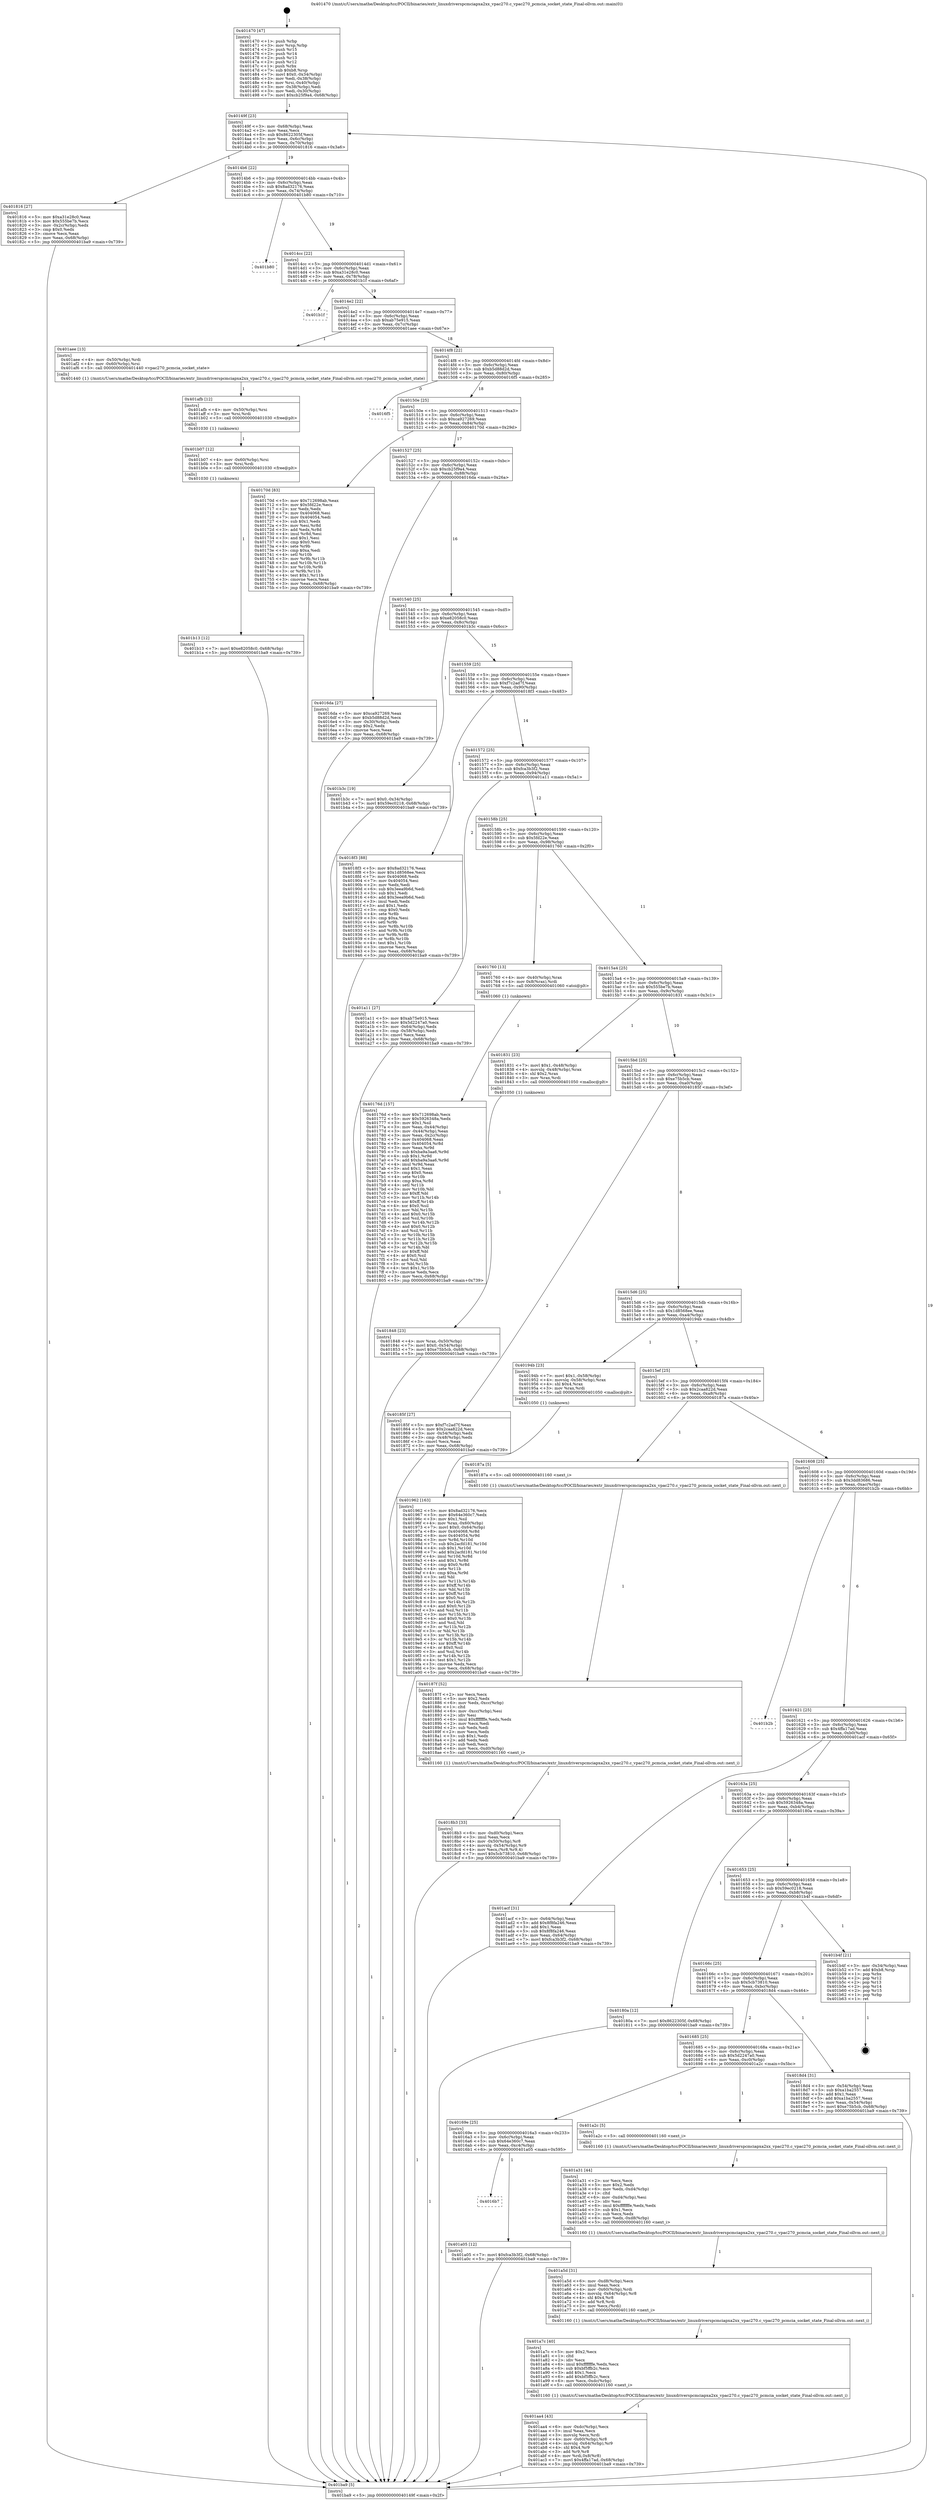 digraph "0x401470" {
  label = "0x401470 (/mnt/c/Users/mathe/Desktop/tcc/POCII/binaries/extr_linuxdriverspcmciapxa2xx_vpac270.c_vpac270_pcmcia_socket_state_Final-ollvm.out::main(0))"
  labelloc = "t"
  node[shape=record]

  Entry [label="",width=0.3,height=0.3,shape=circle,fillcolor=black,style=filled]
  "0x40149f" [label="{
     0x40149f [23]\l
     | [instrs]\l
     &nbsp;&nbsp;0x40149f \<+3\>: mov -0x68(%rbp),%eax\l
     &nbsp;&nbsp;0x4014a2 \<+2\>: mov %eax,%ecx\l
     &nbsp;&nbsp;0x4014a4 \<+6\>: sub $0x8622305f,%ecx\l
     &nbsp;&nbsp;0x4014aa \<+3\>: mov %eax,-0x6c(%rbp)\l
     &nbsp;&nbsp;0x4014ad \<+3\>: mov %ecx,-0x70(%rbp)\l
     &nbsp;&nbsp;0x4014b0 \<+6\>: je 0000000000401816 \<main+0x3a6\>\l
  }"]
  "0x401816" [label="{
     0x401816 [27]\l
     | [instrs]\l
     &nbsp;&nbsp;0x401816 \<+5\>: mov $0xa31e28c0,%eax\l
     &nbsp;&nbsp;0x40181b \<+5\>: mov $0x555be7b,%ecx\l
     &nbsp;&nbsp;0x401820 \<+3\>: mov -0x2c(%rbp),%edx\l
     &nbsp;&nbsp;0x401823 \<+3\>: cmp $0x0,%edx\l
     &nbsp;&nbsp;0x401826 \<+3\>: cmove %ecx,%eax\l
     &nbsp;&nbsp;0x401829 \<+3\>: mov %eax,-0x68(%rbp)\l
     &nbsp;&nbsp;0x40182c \<+5\>: jmp 0000000000401ba9 \<main+0x739\>\l
  }"]
  "0x4014b6" [label="{
     0x4014b6 [22]\l
     | [instrs]\l
     &nbsp;&nbsp;0x4014b6 \<+5\>: jmp 00000000004014bb \<main+0x4b\>\l
     &nbsp;&nbsp;0x4014bb \<+3\>: mov -0x6c(%rbp),%eax\l
     &nbsp;&nbsp;0x4014be \<+5\>: sub $0x8ad32176,%eax\l
     &nbsp;&nbsp;0x4014c3 \<+3\>: mov %eax,-0x74(%rbp)\l
     &nbsp;&nbsp;0x4014c6 \<+6\>: je 0000000000401b80 \<main+0x710\>\l
  }"]
  Exit [label="",width=0.3,height=0.3,shape=circle,fillcolor=black,style=filled,peripheries=2]
  "0x401b80" [label="{
     0x401b80\l
  }", style=dashed]
  "0x4014cc" [label="{
     0x4014cc [22]\l
     | [instrs]\l
     &nbsp;&nbsp;0x4014cc \<+5\>: jmp 00000000004014d1 \<main+0x61\>\l
     &nbsp;&nbsp;0x4014d1 \<+3\>: mov -0x6c(%rbp),%eax\l
     &nbsp;&nbsp;0x4014d4 \<+5\>: sub $0xa31e28c0,%eax\l
     &nbsp;&nbsp;0x4014d9 \<+3\>: mov %eax,-0x78(%rbp)\l
     &nbsp;&nbsp;0x4014dc \<+6\>: je 0000000000401b1f \<main+0x6af\>\l
  }"]
  "0x401b13" [label="{
     0x401b13 [12]\l
     | [instrs]\l
     &nbsp;&nbsp;0x401b13 \<+7\>: movl $0xe82058c0,-0x68(%rbp)\l
     &nbsp;&nbsp;0x401b1a \<+5\>: jmp 0000000000401ba9 \<main+0x739\>\l
  }"]
  "0x401b1f" [label="{
     0x401b1f\l
  }", style=dashed]
  "0x4014e2" [label="{
     0x4014e2 [22]\l
     | [instrs]\l
     &nbsp;&nbsp;0x4014e2 \<+5\>: jmp 00000000004014e7 \<main+0x77\>\l
     &nbsp;&nbsp;0x4014e7 \<+3\>: mov -0x6c(%rbp),%eax\l
     &nbsp;&nbsp;0x4014ea \<+5\>: sub $0xab75e915,%eax\l
     &nbsp;&nbsp;0x4014ef \<+3\>: mov %eax,-0x7c(%rbp)\l
     &nbsp;&nbsp;0x4014f2 \<+6\>: je 0000000000401aee \<main+0x67e\>\l
  }"]
  "0x401b07" [label="{
     0x401b07 [12]\l
     | [instrs]\l
     &nbsp;&nbsp;0x401b07 \<+4\>: mov -0x60(%rbp),%rsi\l
     &nbsp;&nbsp;0x401b0b \<+3\>: mov %rsi,%rdi\l
     &nbsp;&nbsp;0x401b0e \<+5\>: call 0000000000401030 \<free@plt\>\l
     | [calls]\l
     &nbsp;&nbsp;0x401030 \{1\} (unknown)\l
  }"]
  "0x401aee" [label="{
     0x401aee [13]\l
     | [instrs]\l
     &nbsp;&nbsp;0x401aee \<+4\>: mov -0x50(%rbp),%rdi\l
     &nbsp;&nbsp;0x401af2 \<+4\>: mov -0x60(%rbp),%rsi\l
     &nbsp;&nbsp;0x401af6 \<+5\>: call 0000000000401440 \<vpac270_pcmcia_socket_state\>\l
     | [calls]\l
     &nbsp;&nbsp;0x401440 \{1\} (/mnt/c/Users/mathe/Desktop/tcc/POCII/binaries/extr_linuxdriverspcmciapxa2xx_vpac270.c_vpac270_pcmcia_socket_state_Final-ollvm.out::vpac270_pcmcia_socket_state)\l
  }"]
  "0x4014f8" [label="{
     0x4014f8 [22]\l
     | [instrs]\l
     &nbsp;&nbsp;0x4014f8 \<+5\>: jmp 00000000004014fd \<main+0x8d\>\l
     &nbsp;&nbsp;0x4014fd \<+3\>: mov -0x6c(%rbp),%eax\l
     &nbsp;&nbsp;0x401500 \<+5\>: sub $0xb5d88d2d,%eax\l
     &nbsp;&nbsp;0x401505 \<+3\>: mov %eax,-0x80(%rbp)\l
     &nbsp;&nbsp;0x401508 \<+6\>: je 00000000004016f5 \<main+0x285\>\l
  }"]
  "0x401afb" [label="{
     0x401afb [12]\l
     | [instrs]\l
     &nbsp;&nbsp;0x401afb \<+4\>: mov -0x50(%rbp),%rsi\l
     &nbsp;&nbsp;0x401aff \<+3\>: mov %rsi,%rdi\l
     &nbsp;&nbsp;0x401b02 \<+5\>: call 0000000000401030 \<free@plt\>\l
     | [calls]\l
     &nbsp;&nbsp;0x401030 \{1\} (unknown)\l
  }"]
  "0x4016f5" [label="{
     0x4016f5\l
  }", style=dashed]
  "0x40150e" [label="{
     0x40150e [25]\l
     | [instrs]\l
     &nbsp;&nbsp;0x40150e \<+5\>: jmp 0000000000401513 \<main+0xa3\>\l
     &nbsp;&nbsp;0x401513 \<+3\>: mov -0x6c(%rbp),%eax\l
     &nbsp;&nbsp;0x401516 \<+5\>: sub $0xca927269,%eax\l
     &nbsp;&nbsp;0x40151b \<+6\>: mov %eax,-0x84(%rbp)\l
     &nbsp;&nbsp;0x401521 \<+6\>: je 000000000040170d \<main+0x29d\>\l
  }"]
  "0x401aa4" [label="{
     0x401aa4 [43]\l
     | [instrs]\l
     &nbsp;&nbsp;0x401aa4 \<+6\>: mov -0xdc(%rbp),%ecx\l
     &nbsp;&nbsp;0x401aaa \<+3\>: imul %eax,%ecx\l
     &nbsp;&nbsp;0x401aad \<+3\>: movslq %ecx,%rdi\l
     &nbsp;&nbsp;0x401ab0 \<+4\>: mov -0x60(%rbp),%r8\l
     &nbsp;&nbsp;0x401ab4 \<+4\>: movslq -0x64(%rbp),%r9\l
     &nbsp;&nbsp;0x401ab8 \<+4\>: shl $0x4,%r9\l
     &nbsp;&nbsp;0x401abc \<+3\>: add %r9,%r8\l
     &nbsp;&nbsp;0x401abf \<+4\>: mov %rdi,0x8(%r8)\l
     &nbsp;&nbsp;0x401ac3 \<+7\>: movl $0x4ffa17ad,-0x68(%rbp)\l
     &nbsp;&nbsp;0x401aca \<+5\>: jmp 0000000000401ba9 \<main+0x739\>\l
  }"]
  "0x40170d" [label="{
     0x40170d [83]\l
     | [instrs]\l
     &nbsp;&nbsp;0x40170d \<+5\>: mov $0x712698ab,%eax\l
     &nbsp;&nbsp;0x401712 \<+5\>: mov $0x5fd22e,%ecx\l
     &nbsp;&nbsp;0x401717 \<+2\>: xor %edx,%edx\l
     &nbsp;&nbsp;0x401719 \<+7\>: mov 0x404068,%esi\l
     &nbsp;&nbsp;0x401720 \<+7\>: mov 0x404054,%edi\l
     &nbsp;&nbsp;0x401727 \<+3\>: sub $0x1,%edx\l
     &nbsp;&nbsp;0x40172a \<+3\>: mov %esi,%r8d\l
     &nbsp;&nbsp;0x40172d \<+3\>: add %edx,%r8d\l
     &nbsp;&nbsp;0x401730 \<+4\>: imul %r8d,%esi\l
     &nbsp;&nbsp;0x401734 \<+3\>: and $0x1,%esi\l
     &nbsp;&nbsp;0x401737 \<+3\>: cmp $0x0,%esi\l
     &nbsp;&nbsp;0x40173a \<+4\>: sete %r9b\l
     &nbsp;&nbsp;0x40173e \<+3\>: cmp $0xa,%edi\l
     &nbsp;&nbsp;0x401741 \<+4\>: setl %r10b\l
     &nbsp;&nbsp;0x401745 \<+3\>: mov %r9b,%r11b\l
     &nbsp;&nbsp;0x401748 \<+3\>: and %r10b,%r11b\l
     &nbsp;&nbsp;0x40174b \<+3\>: xor %r10b,%r9b\l
     &nbsp;&nbsp;0x40174e \<+3\>: or %r9b,%r11b\l
     &nbsp;&nbsp;0x401751 \<+4\>: test $0x1,%r11b\l
     &nbsp;&nbsp;0x401755 \<+3\>: cmovne %ecx,%eax\l
     &nbsp;&nbsp;0x401758 \<+3\>: mov %eax,-0x68(%rbp)\l
     &nbsp;&nbsp;0x40175b \<+5\>: jmp 0000000000401ba9 \<main+0x739\>\l
  }"]
  "0x401527" [label="{
     0x401527 [25]\l
     | [instrs]\l
     &nbsp;&nbsp;0x401527 \<+5\>: jmp 000000000040152c \<main+0xbc\>\l
     &nbsp;&nbsp;0x40152c \<+3\>: mov -0x6c(%rbp),%eax\l
     &nbsp;&nbsp;0x40152f \<+5\>: sub $0xcb25f9a4,%eax\l
     &nbsp;&nbsp;0x401534 \<+6\>: mov %eax,-0x88(%rbp)\l
     &nbsp;&nbsp;0x40153a \<+6\>: je 00000000004016da \<main+0x26a\>\l
  }"]
  "0x401a7c" [label="{
     0x401a7c [40]\l
     | [instrs]\l
     &nbsp;&nbsp;0x401a7c \<+5\>: mov $0x2,%ecx\l
     &nbsp;&nbsp;0x401a81 \<+1\>: cltd\l
     &nbsp;&nbsp;0x401a82 \<+2\>: idiv %ecx\l
     &nbsp;&nbsp;0x401a84 \<+6\>: imul $0xfffffffe,%edx,%ecx\l
     &nbsp;&nbsp;0x401a8a \<+6\>: sub $0xbf5ffb2c,%ecx\l
     &nbsp;&nbsp;0x401a90 \<+3\>: add $0x1,%ecx\l
     &nbsp;&nbsp;0x401a93 \<+6\>: add $0xbf5ffb2c,%ecx\l
     &nbsp;&nbsp;0x401a99 \<+6\>: mov %ecx,-0xdc(%rbp)\l
     &nbsp;&nbsp;0x401a9f \<+5\>: call 0000000000401160 \<next_i\>\l
     | [calls]\l
     &nbsp;&nbsp;0x401160 \{1\} (/mnt/c/Users/mathe/Desktop/tcc/POCII/binaries/extr_linuxdriverspcmciapxa2xx_vpac270.c_vpac270_pcmcia_socket_state_Final-ollvm.out::next_i)\l
  }"]
  "0x4016da" [label="{
     0x4016da [27]\l
     | [instrs]\l
     &nbsp;&nbsp;0x4016da \<+5\>: mov $0xca927269,%eax\l
     &nbsp;&nbsp;0x4016df \<+5\>: mov $0xb5d88d2d,%ecx\l
     &nbsp;&nbsp;0x4016e4 \<+3\>: mov -0x30(%rbp),%edx\l
     &nbsp;&nbsp;0x4016e7 \<+3\>: cmp $0x2,%edx\l
     &nbsp;&nbsp;0x4016ea \<+3\>: cmovne %ecx,%eax\l
     &nbsp;&nbsp;0x4016ed \<+3\>: mov %eax,-0x68(%rbp)\l
     &nbsp;&nbsp;0x4016f0 \<+5\>: jmp 0000000000401ba9 \<main+0x739\>\l
  }"]
  "0x401540" [label="{
     0x401540 [25]\l
     | [instrs]\l
     &nbsp;&nbsp;0x401540 \<+5\>: jmp 0000000000401545 \<main+0xd5\>\l
     &nbsp;&nbsp;0x401545 \<+3\>: mov -0x6c(%rbp),%eax\l
     &nbsp;&nbsp;0x401548 \<+5\>: sub $0xe82058c0,%eax\l
     &nbsp;&nbsp;0x40154d \<+6\>: mov %eax,-0x8c(%rbp)\l
     &nbsp;&nbsp;0x401553 \<+6\>: je 0000000000401b3c \<main+0x6cc\>\l
  }"]
  "0x401ba9" [label="{
     0x401ba9 [5]\l
     | [instrs]\l
     &nbsp;&nbsp;0x401ba9 \<+5\>: jmp 000000000040149f \<main+0x2f\>\l
  }"]
  "0x401470" [label="{
     0x401470 [47]\l
     | [instrs]\l
     &nbsp;&nbsp;0x401470 \<+1\>: push %rbp\l
     &nbsp;&nbsp;0x401471 \<+3\>: mov %rsp,%rbp\l
     &nbsp;&nbsp;0x401474 \<+2\>: push %r15\l
     &nbsp;&nbsp;0x401476 \<+2\>: push %r14\l
     &nbsp;&nbsp;0x401478 \<+2\>: push %r13\l
     &nbsp;&nbsp;0x40147a \<+2\>: push %r12\l
     &nbsp;&nbsp;0x40147c \<+1\>: push %rbx\l
     &nbsp;&nbsp;0x40147d \<+7\>: sub $0xb8,%rsp\l
     &nbsp;&nbsp;0x401484 \<+7\>: movl $0x0,-0x34(%rbp)\l
     &nbsp;&nbsp;0x40148b \<+3\>: mov %edi,-0x38(%rbp)\l
     &nbsp;&nbsp;0x40148e \<+4\>: mov %rsi,-0x40(%rbp)\l
     &nbsp;&nbsp;0x401492 \<+3\>: mov -0x38(%rbp),%edi\l
     &nbsp;&nbsp;0x401495 \<+3\>: mov %edi,-0x30(%rbp)\l
     &nbsp;&nbsp;0x401498 \<+7\>: movl $0xcb25f9a4,-0x68(%rbp)\l
  }"]
  "0x401a5d" [label="{
     0x401a5d [31]\l
     | [instrs]\l
     &nbsp;&nbsp;0x401a5d \<+6\>: mov -0xd8(%rbp),%ecx\l
     &nbsp;&nbsp;0x401a63 \<+3\>: imul %eax,%ecx\l
     &nbsp;&nbsp;0x401a66 \<+4\>: mov -0x60(%rbp),%rdi\l
     &nbsp;&nbsp;0x401a6a \<+4\>: movslq -0x64(%rbp),%r8\l
     &nbsp;&nbsp;0x401a6e \<+4\>: shl $0x4,%r8\l
     &nbsp;&nbsp;0x401a72 \<+3\>: add %r8,%rdi\l
     &nbsp;&nbsp;0x401a75 \<+2\>: mov %ecx,(%rdi)\l
     &nbsp;&nbsp;0x401a77 \<+5\>: call 0000000000401160 \<next_i\>\l
     | [calls]\l
     &nbsp;&nbsp;0x401160 \{1\} (/mnt/c/Users/mathe/Desktop/tcc/POCII/binaries/extr_linuxdriverspcmciapxa2xx_vpac270.c_vpac270_pcmcia_socket_state_Final-ollvm.out::next_i)\l
  }"]
  "0x401b3c" [label="{
     0x401b3c [19]\l
     | [instrs]\l
     &nbsp;&nbsp;0x401b3c \<+7\>: movl $0x0,-0x34(%rbp)\l
     &nbsp;&nbsp;0x401b43 \<+7\>: movl $0x59ec0218,-0x68(%rbp)\l
     &nbsp;&nbsp;0x401b4a \<+5\>: jmp 0000000000401ba9 \<main+0x739\>\l
  }"]
  "0x401559" [label="{
     0x401559 [25]\l
     | [instrs]\l
     &nbsp;&nbsp;0x401559 \<+5\>: jmp 000000000040155e \<main+0xee\>\l
     &nbsp;&nbsp;0x40155e \<+3\>: mov -0x6c(%rbp),%eax\l
     &nbsp;&nbsp;0x401561 \<+5\>: sub $0xf7c2ad7f,%eax\l
     &nbsp;&nbsp;0x401566 \<+6\>: mov %eax,-0x90(%rbp)\l
     &nbsp;&nbsp;0x40156c \<+6\>: je 00000000004018f3 \<main+0x483\>\l
  }"]
  "0x401a31" [label="{
     0x401a31 [44]\l
     | [instrs]\l
     &nbsp;&nbsp;0x401a31 \<+2\>: xor %ecx,%ecx\l
     &nbsp;&nbsp;0x401a33 \<+5\>: mov $0x2,%edx\l
     &nbsp;&nbsp;0x401a38 \<+6\>: mov %edx,-0xd4(%rbp)\l
     &nbsp;&nbsp;0x401a3e \<+1\>: cltd\l
     &nbsp;&nbsp;0x401a3f \<+6\>: mov -0xd4(%rbp),%esi\l
     &nbsp;&nbsp;0x401a45 \<+2\>: idiv %esi\l
     &nbsp;&nbsp;0x401a47 \<+6\>: imul $0xfffffffe,%edx,%edx\l
     &nbsp;&nbsp;0x401a4d \<+3\>: sub $0x1,%ecx\l
     &nbsp;&nbsp;0x401a50 \<+2\>: sub %ecx,%edx\l
     &nbsp;&nbsp;0x401a52 \<+6\>: mov %edx,-0xd8(%rbp)\l
     &nbsp;&nbsp;0x401a58 \<+5\>: call 0000000000401160 \<next_i\>\l
     | [calls]\l
     &nbsp;&nbsp;0x401160 \{1\} (/mnt/c/Users/mathe/Desktop/tcc/POCII/binaries/extr_linuxdriverspcmciapxa2xx_vpac270.c_vpac270_pcmcia_socket_state_Final-ollvm.out::next_i)\l
  }"]
  "0x4018f3" [label="{
     0x4018f3 [88]\l
     | [instrs]\l
     &nbsp;&nbsp;0x4018f3 \<+5\>: mov $0x8ad32176,%eax\l
     &nbsp;&nbsp;0x4018f8 \<+5\>: mov $0x1d8568ee,%ecx\l
     &nbsp;&nbsp;0x4018fd \<+7\>: mov 0x404068,%edx\l
     &nbsp;&nbsp;0x401904 \<+7\>: mov 0x404054,%esi\l
     &nbsp;&nbsp;0x40190b \<+2\>: mov %edx,%edi\l
     &nbsp;&nbsp;0x40190d \<+6\>: sub $0x3eea9b6d,%edi\l
     &nbsp;&nbsp;0x401913 \<+3\>: sub $0x1,%edi\l
     &nbsp;&nbsp;0x401916 \<+6\>: add $0x3eea9b6d,%edi\l
     &nbsp;&nbsp;0x40191c \<+3\>: imul %edi,%edx\l
     &nbsp;&nbsp;0x40191f \<+3\>: and $0x1,%edx\l
     &nbsp;&nbsp;0x401922 \<+3\>: cmp $0x0,%edx\l
     &nbsp;&nbsp;0x401925 \<+4\>: sete %r8b\l
     &nbsp;&nbsp;0x401929 \<+3\>: cmp $0xa,%esi\l
     &nbsp;&nbsp;0x40192c \<+4\>: setl %r9b\l
     &nbsp;&nbsp;0x401930 \<+3\>: mov %r8b,%r10b\l
     &nbsp;&nbsp;0x401933 \<+3\>: and %r9b,%r10b\l
     &nbsp;&nbsp;0x401936 \<+3\>: xor %r9b,%r8b\l
     &nbsp;&nbsp;0x401939 \<+3\>: or %r8b,%r10b\l
     &nbsp;&nbsp;0x40193c \<+4\>: test $0x1,%r10b\l
     &nbsp;&nbsp;0x401940 \<+3\>: cmovne %ecx,%eax\l
     &nbsp;&nbsp;0x401943 \<+3\>: mov %eax,-0x68(%rbp)\l
     &nbsp;&nbsp;0x401946 \<+5\>: jmp 0000000000401ba9 \<main+0x739\>\l
  }"]
  "0x401572" [label="{
     0x401572 [25]\l
     | [instrs]\l
     &nbsp;&nbsp;0x401572 \<+5\>: jmp 0000000000401577 \<main+0x107\>\l
     &nbsp;&nbsp;0x401577 \<+3\>: mov -0x6c(%rbp),%eax\l
     &nbsp;&nbsp;0x40157a \<+5\>: sub $0xfca3b3f2,%eax\l
     &nbsp;&nbsp;0x40157f \<+6\>: mov %eax,-0x94(%rbp)\l
     &nbsp;&nbsp;0x401585 \<+6\>: je 0000000000401a11 \<main+0x5a1\>\l
  }"]
  "0x4016b7" [label="{
     0x4016b7\l
  }", style=dashed]
  "0x401a11" [label="{
     0x401a11 [27]\l
     | [instrs]\l
     &nbsp;&nbsp;0x401a11 \<+5\>: mov $0xab75e915,%eax\l
     &nbsp;&nbsp;0x401a16 \<+5\>: mov $0x5d2247a0,%ecx\l
     &nbsp;&nbsp;0x401a1b \<+3\>: mov -0x64(%rbp),%edx\l
     &nbsp;&nbsp;0x401a1e \<+3\>: cmp -0x58(%rbp),%edx\l
     &nbsp;&nbsp;0x401a21 \<+3\>: cmovl %ecx,%eax\l
     &nbsp;&nbsp;0x401a24 \<+3\>: mov %eax,-0x68(%rbp)\l
     &nbsp;&nbsp;0x401a27 \<+5\>: jmp 0000000000401ba9 \<main+0x739\>\l
  }"]
  "0x40158b" [label="{
     0x40158b [25]\l
     | [instrs]\l
     &nbsp;&nbsp;0x40158b \<+5\>: jmp 0000000000401590 \<main+0x120\>\l
     &nbsp;&nbsp;0x401590 \<+3\>: mov -0x6c(%rbp),%eax\l
     &nbsp;&nbsp;0x401593 \<+5\>: sub $0x5fd22e,%eax\l
     &nbsp;&nbsp;0x401598 \<+6\>: mov %eax,-0x98(%rbp)\l
     &nbsp;&nbsp;0x40159e \<+6\>: je 0000000000401760 \<main+0x2f0\>\l
  }"]
  "0x401a05" [label="{
     0x401a05 [12]\l
     | [instrs]\l
     &nbsp;&nbsp;0x401a05 \<+7\>: movl $0xfca3b3f2,-0x68(%rbp)\l
     &nbsp;&nbsp;0x401a0c \<+5\>: jmp 0000000000401ba9 \<main+0x739\>\l
  }"]
  "0x401760" [label="{
     0x401760 [13]\l
     | [instrs]\l
     &nbsp;&nbsp;0x401760 \<+4\>: mov -0x40(%rbp),%rax\l
     &nbsp;&nbsp;0x401764 \<+4\>: mov 0x8(%rax),%rdi\l
     &nbsp;&nbsp;0x401768 \<+5\>: call 0000000000401060 \<atoi@plt\>\l
     | [calls]\l
     &nbsp;&nbsp;0x401060 \{1\} (unknown)\l
  }"]
  "0x4015a4" [label="{
     0x4015a4 [25]\l
     | [instrs]\l
     &nbsp;&nbsp;0x4015a4 \<+5\>: jmp 00000000004015a9 \<main+0x139\>\l
     &nbsp;&nbsp;0x4015a9 \<+3\>: mov -0x6c(%rbp),%eax\l
     &nbsp;&nbsp;0x4015ac \<+5\>: sub $0x555be7b,%eax\l
     &nbsp;&nbsp;0x4015b1 \<+6\>: mov %eax,-0x9c(%rbp)\l
     &nbsp;&nbsp;0x4015b7 \<+6\>: je 0000000000401831 \<main+0x3c1\>\l
  }"]
  "0x40176d" [label="{
     0x40176d [157]\l
     | [instrs]\l
     &nbsp;&nbsp;0x40176d \<+5\>: mov $0x712698ab,%ecx\l
     &nbsp;&nbsp;0x401772 \<+5\>: mov $0x5926348a,%edx\l
     &nbsp;&nbsp;0x401777 \<+3\>: mov $0x1,%sil\l
     &nbsp;&nbsp;0x40177a \<+3\>: mov %eax,-0x44(%rbp)\l
     &nbsp;&nbsp;0x40177d \<+3\>: mov -0x44(%rbp),%eax\l
     &nbsp;&nbsp;0x401780 \<+3\>: mov %eax,-0x2c(%rbp)\l
     &nbsp;&nbsp;0x401783 \<+7\>: mov 0x404068,%eax\l
     &nbsp;&nbsp;0x40178a \<+8\>: mov 0x404054,%r8d\l
     &nbsp;&nbsp;0x401792 \<+3\>: mov %eax,%r9d\l
     &nbsp;&nbsp;0x401795 \<+7\>: sub $0xba9a3aa6,%r9d\l
     &nbsp;&nbsp;0x40179c \<+4\>: sub $0x1,%r9d\l
     &nbsp;&nbsp;0x4017a0 \<+7\>: add $0xba9a3aa6,%r9d\l
     &nbsp;&nbsp;0x4017a7 \<+4\>: imul %r9d,%eax\l
     &nbsp;&nbsp;0x4017ab \<+3\>: and $0x1,%eax\l
     &nbsp;&nbsp;0x4017ae \<+3\>: cmp $0x0,%eax\l
     &nbsp;&nbsp;0x4017b1 \<+4\>: sete %r10b\l
     &nbsp;&nbsp;0x4017b5 \<+4\>: cmp $0xa,%r8d\l
     &nbsp;&nbsp;0x4017b9 \<+4\>: setl %r11b\l
     &nbsp;&nbsp;0x4017bd \<+3\>: mov %r10b,%bl\l
     &nbsp;&nbsp;0x4017c0 \<+3\>: xor $0xff,%bl\l
     &nbsp;&nbsp;0x4017c3 \<+3\>: mov %r11b,%r14b\l
     &nbsp;&nbsp;0x4017c6 \<+4\>: xor $0xff,%r14b\l
     &nbsp;&nbsp;0x4017ca \<+4\>: xor $0x0,%sil\l
     &nbsp;&nbsp;0x4017ce \<+3\>: mov %bl,%r15b\l
     &nbsp;&nbsp;0x4017d1 \<+4\>: and $0x0,%r15b\l
     &nbsp;&nbsp;0x4017d5 \<+3\>: and %sil,%r10b\l
     &nbsp;&nbsp;0x4017d8 \<+3\>: mov %r14b,%r12b\l
     &nbsp;&nbsp;0x4017db \<+4\>: and $0x0,%r12b\l
     &nbsp;&nbsp;0x4017df \<+3\>: and %sil,%r11b\l
     &nbsp;&nbsp;0x4017e2 \<+3\>: or %r10b,%r15b\l
     &nbsp;&nbsp;0x4017e5 \<+3\>: or %r11b,%r12b\l
     &nbsp;&nbsp;0x4017e8 \<+3\>: xor %r12b,%r15b\l
     &nbsp;&nbsp;0x4017eb \<+3\>: or %r14b,%bl\l
     &nbsp;&nbsp;0x4017ee \<+3\>: xor $0xff,%bl\l
     &nbsp;&nbsp;0x4017f1 \<+4\>: or $0x0,%sil\l
     &nbsp;&nbsp;0x4017f5 \<+3\>: and %sil,%bl\l
     &nbsp;&nbsp;0x4017f8 \<+3\>: or %bl,%r15b\l
     &nbsp;&nbsp;0x4017fb \<+4\>: test $0x1,%r15b\l
     &nbsp;&nbsp;0x4017ff \<+3\>: cmovne %edx,%ecx\l
     &nbsp;&nbsp;0x401802 \<+3\>: mov %ecx,-0x68(%rbp)\l
     &nbsp;&nbsp;0x401805 \<+5\>: jmp 0000000000401ba9 \<main+0x739\>\l
  }"]
  "0x40169e" [label="{
     0x40169e [25]\l
     | [instrs]\l
     &nbsp;&nbsp;0x40169e \<+5\>: jmp 00000000004016a3 \<main+0x233\>\l
     &nbsp;&nbsp;0x4016a3 \<+3\>: mov -0x6c(%rbp),%eax\l
     &nbsp;&nbsp;0x4016a6 \<+5\>: sub $0x64e360c7,%eax\l
     &nbsp;&nbsp;0x4016ab \<+6\>: mov %eax,-0xc4(%rbp)\l
     &nbsp;&nbsp;0x4016b1 \<+6\>: je 0000000000401a05 \<main+0x595\>\l
  }"]
  "0x401831" [label="{
     0x401831 [23]\l
     | [instrs]\l
     &nbsp;&nbsp;0x401831 \<+7\>: movl $0x1,-0x48(%rbp)\l
     &nbsp;&nbsp;0x401838 \<+4\>: movslq -0x48(%rbp),%rax\l
     &nbsp;&nbsp;0x40183c \<+4\>: shl $0x2,%rax\l
     &nbsp;&nbsp;0x401840 \<+3\>: mov %rax,%rdi\l
     &nbsp;&nbsp;0x401843 \<+5\>: call 0000000000401050 \<malloc@plt\>\l
     | [calls]\l
     &nbsp;&nbsp;0x401050 \{1\} (unknown)\l
  }"]
  "0x4015bd" [label="{
     0x4015bd [25]\l
     | [instrs]\l
     &nbsp;&nbsp;0x4015bd \<+5\>: jmp 00000000004015c2 \<main+0x152\>\l
     &nbsp;&nbsp;0x4015c2 \<+3\>: mov -0x6c(%rbp),%eax\l
     &nbsp;&nbsp;0x4015c5 \<+5\>: sub $0xe75b5cb,%eax\l
     &nbsp;&nbsp;0x4015ca \<+6\>: mov %eax,-0xa0(%rbp)\l
     &nbsp;&nbsp;0x4015d0 \<+6\>: je 000000000040185f \<main+0x3ef\>\l
  }"]
  "0x401a2c" [label="{
     0x401a2c [5]\l
     | [instrs]\l
     &nbsp;&nbsp;0x401a2c \<+5\>: call 0000000000401160 \<next_i\>\l
     | [calls]\l
     &nbsp;&nbsp;0x401160 \{1\} (/mnt/c/Users/mathe/Desktop/tcc/POCII/binaries/extr_linuxdriverspcmciapxa2xx_vpac270.c_vpac270_pcmcia_socket_state_Final-ollvm.out::next_i)\l
  }"]
  "0x40185f" [label="{
     0x40185f [27]\l
     | [instrs]\l
     &nbsp;&nbsp;0x40185f \<+5\>: mov $0xf7c2ad7f,%eax\l
     &nbsp;&nbsp;0x401864 \<+5\>: mov $0x2caa822d,%ecx\l
     &nbsp;&nbsp;0x401869 \<+3\>: mov -0x54(%rbp),%edx\l
     &nbsp;&nbsp;0x40186c \<+3\>: cmp -0x48(%rbp),%edx\l
     &nbsp;&nbsp;0x40186f \<+3\>: cmovl %ecx,%eax\l
     &nbsp;&nbsp;0x401872 \<+3\>: mov %eax,-0x68(%rbp)\l
     &nbsp;&nbsp;0x401875 \<+5\>: jmp 0000000000401ba9 \<main+0x739\>\l
  }"]
  "0x4015d6" [label="{
     0x4015d6 [25]\l
     | [instrs]\l
     &nbsp;&nbsp;0x4015d6 \<+5\>: jmp 00000000004015db \<main+0x16b\>\l
     &nbsp;&nbsp;0x4015db \<+3\>: mov -0x6c(%rbp),%eax\l
     &nbsp;&nbsp;0x4015de \<+5\>: sub $0x1d8568ee,%eax\l
     &nbsp;&nbsp;0x4015e3 \<+6\>: mov %eax,-0xa4(%rbp)\l
     &nbsp;&nbsp;0x4015e9 \<+6\>: je 000000000040194b \<main+0x4db\>\l
  }"]
  "0x401962" [label="{
     0x401962 [163]\l
     | [instrs]\l
     &nbsp;&nbsp;0x401962 \<+5\>: mov $0x8ad32176,%ecx\l
     &nbsp;&nbsp;0x401967 \<+5\>: mov $0x64e360c7,%edx\l
     &nbsp;&nbsp;0x40196c \<+3\>: mov $0x1,%sil\l
     &nbsp;&nbsp;0x40196f \<+4\>: mov %rax,-0x60(%rbp)\l
     &nbsp;&nbsp;0x401973 \<+7\>: movl $0x0,-0x64(%rbp)\l
     &nbsp;&nbsp;0x40197a \<+8\>: mov 0x404068,%r8d\l
     &nbsp;&nbsp;0x401982 \<+8\>: mov 0x404054,%r9d\l
     &nbsp;&nbsp;0x40198a \<+3\>: mov %r8d,%r10d\l
     &nbsp;&nbsp;0x40198d \<+7\>: sub $0x2acfd181,%r10d\l
     &nbsp;&nbsp;0x401994 \<+4\>: sub $0x1,%r10d\l
     &nbsp;&nbsp;0x401998 \<+7\>: add $0x2acfd181,%r10d\l
     &nbsp;&nbsp;0x40199f \<+4\>: imul %r10d,%r8d\l
     &nbsp;&nbsp;0x4019a3 \<+4\>: and $0x1,%r8d\l
     &nbsp;&nbsp;0x4019a7 \<+4\>: cmp $0x0,%r8d\l
     &nbsp;&nbsp;0x4019ab \<+4\>: sete %r11b\l
     &nbsp;&nbsp;0x4019af \<+4\>: cmp $0xa,%r9d\l
     &nbsp;&nbsp;0x4019b3 \<+3\>: setl %bl\l
     &nbsp;&nbsp;0x4019b6 \<+3\>: mov %r11b,%r14b\l
     &nbsp;&nbsp;0x4019b9 \<+4\>: xor $0xff,%r14b\l
     &nbsp;&nbsp;0x4019bd \<+3\>: mov %bl,%r15b\l
     &nbsp;&nbsp;0x4019c0 \<+4\>: xor $0xff,%r15b\l
     &nbsp;&nbsp;0x4019c4 \<+4\>: xor $0x0,%sil\l
     &nbsp;&nbsp;0x4019c8 \<+3\>: mov %r14b,%r12b\l
     &nbsp;&nbsp;0x4019cb \<+4\>: and $0x0,%r12b\l
     &nbsp;&nbsp;0x4019cf \<+3\>: and %sil,%r11b\l
     &nbsp;&nbsp;0x4019d2 \<+3\>: mov %r15b,%r13b\l
     &nbsp;&nbsp;0x4019d5 \<+4\>: and $0x0,%r13b\l
     &nbsp;&nbsp;0x4019d9 \<+3\>: and %sil,%bl\l
     &nbsp;&nbsp;0x4019dc \<+3\>: or %r11b,%r12b\l
     &nbsp;&nbsp;0x4019df \<+3\>: or %bl,%r13b\l
     &nbsp;&nbsp;0x4019e2 \<+3\>: xor %r13b,%r12b\l
     &nbsp;&nbsp;0x4019e5 \<+3\>: or %r15b,%r14b\l
     &nbsp;&nbsp;0x4019e8 \<+4\>: xor $0xff,%r14b\l
     &nbsp;&nbsp;0x4019ec \<+4\>: or $0x0,%sil\l
     &nbsp;&nbsp;0x4019f0 \<+3\>: and %sil,%r14b\l
     &nbsp;&nbsp;0x4019f3 \<+3\>: or %r14b,%r12b\l
     &nbsp;&nbsp;0x4019f6 \<+4\>: test $0x1,%r12b\l
     &nbsp;&nbsp;0x4019fa \<+3\>: cmovne %edx,%ecx\l
     &nbsp;&nbsp;0x4019fd \<+3\>: mov %ecx,-0x68(%rbp)\l
     &nbsp;&nbsp;0x401a00 \<+5\>: jmp 0000000000401ba9 \<main+0x739\>\l
  }"]
  "0x40194b" [label="{
     0x40194b [23]\l
     | [instrs]\l
     &nbsp;&nbsp;0x40194b \<+7\>: movl $0x1,-0x58(%rbp)\l
     &nbsp;&nbsp;0x401952 \<+4\>: movslq -0x58(%rbp),%rax\l
     &nbsp;&nbsp;0x401956 \<+4\>: shl $0x4,%rax\l
     &nbsp;&nbsp;0x40195a \<+3\>: mov %rax,%rdi\l
     &nbsp;&nbsp;0x40195d \<+5\>: call 0000000000401050 \<malloc@plt\>\l
     | [calls]\l
     &nbsp;&nbsp;0x401050 \{1\} (unknown)\l
  }"]
  "0x4015ef" [label="{
     0x4015ef [25]\l
     | [instrs]\l
     &nbsp;&nbsp;0x4015ef \<+5\>: jmp 00000000004015f4 \<main+0x184\>\l
     &nbsp;&nbsp;0x4015f4 \<+3\>: mov -0x6c(%rbp),%eax\l
     &nbsp;&nbsp;0x4015f7 \<+5\>: sub $0x2caa822d,%eax\l
     &nbsp;&nbsp;0x4015fc \<+6\>: mov %eax,-0xa8(%rbp)\l
     &nbsp;&nbsp;0x401602 \<+6\>: je 000000000040187a \<main+0x40a\>\l
  }"]
  "0x401685" [label="{
     0x401685 [25]\l
     | [instrs]\l
     &nbsp;&nbsp;0x401685 \<+5\>: jmp 000000000040168a \<main+0x21a\>\l
     &nbsp;&nbsp;0x40168a \<+3\>: mov -0x6c(%rbp),%eax\l
     &nbsp;&nbsp;0x40168d \<+5\>: sub $0x5d2247a0,%eax\l
     &nbsp;&nbsp;0x401692 \<+6\>: mov %eax,-0xc0(%rbp)\l
     &nbsp;&nbsp;0x401698 \<+6\>: je 0000000000401a2c \<main+0x5bc\>\l
  }"]
  "0x40187a" [label="{
     0x40187a [5]\l
     | [instrs]\l
     &nbsp;&nbsp;0x40187a \<+5\>: call 0000000000401160 \<next_i\>\l
     | [calls]\l
     &nbsp;&nbsp;0x401160 \{1\} (/mnt/c/Users/mathe/Desktop/tcc/POCII/binaries/extr_linuxdriverspcmciapxa2xx_vpac270.c_vpac270_pcmcia_socket_state_Final-ollvm.out::next_i)\l
  }"]
  "0x401608" [label="{
     0x401608 [25]\l
     | [instrs]\l
     &nbsp;&nbsp;0x401608 \<+5\>: jmp 000000000040160d \<main+0x19d\>\l
     &nbsp;&nbsp;0x40160d \<+3\>: mov -0x6c(%rbp),%eax\l
     &nbsp;&nbsp;0x401610 \<+5\>: sub $0x3dd83686,%eax\l
     &nbsp;&nbsp;0x401615 \<+6\>: mov %eax,-0xac(%rbp)\l
     &nbsp;&nbsp;0x40161b \<+6\>: je 0000000000401b2b \<main+0x6bb\>\l
  }"]
  "0x4018d4" [label="{
     0x4018d4 [31]\l
     | [instrs]\l
     &nbsp;&nbsp;0x4018d4 \<+3\>: mov -0x54(%rbp),%eax\l
     &nbsp;&nbsp;0x4018d7 \<+5\>: sub $0xa1ba2557,%eax\l
     &nbsp;&nbsp;0x4018dc \<+3\>: add $0x1,%eax\l
     &nbsp;&nbsp;0x4018df \<+5\>: add $0xa1ba2557,%eax\l
     &nbsp;&nbsp;0x4018e4 \<+3\>: mov %eax,-0x54(%rbp)\l
     &nbsp;&nbsp;0x4018e7 \<+7\>: movl $0xe75b5cb,-0x68(%rbp)\l
     &nbsp;&nbsp;0x4018ee \<+5\>: jmp 0000000000401ba9 \<main+0x739\>\l
  }"]
  "0x401b2b" [label="{
     0x401b2b\l
  }", style=dashed]
  "0x401621" [label="{
     0x401621 [25]\l
     | [instrs]\l
     &nbsp;&nbsp;0x401621 \<+5\>: jmp 0000000000401626 \<main+0x1b6\>\l
     &nbsp;&nbsp;0x401626 \<+3\>: mov -0x6c(%rbp),%eax\l
     &nbsp;&nbsp;0x401629 \<+5\>: sub $0x4ffa17ad,%eax\l
     &nbsp;&nbsp;0x40162e \<+6\>: mov %eax,-0xb0(%rbp)\l
     &nbsp;&nbsp;0x401634 \<+6\>: je 0000000000401acf \<main+0x65f\>\l
  }"]
  "0x40166c" [label="{
     0x40166c [25]\l
     | [instrs]\l
     &nbsp;&nbsp;0x40166c \<+5\>: jmp 0000000000401671 \<main+0x201\>\l
     &nbsp;&nbsp;0x401671 \<+3\>: mov -0x6c(%rbp),%eax\l
     &nbsp;&nbsp;0x401674 \<+5\>: sub $0x5cb73810,%eax\l
     &nbsp;&nbsp;0x401679 \<+6\>: mov %eax,-0xbc(%rbp)\l
     &nbsp;&nbsp;0x40167f \<+6\>: je 00000000004018d4 \<main+0x464\>\l
  }"]
  "0x401acf" [label="{
     0x401acf [31]\l
     | [instrs]\l
     &nbsp;&nbsp;0x401acf \<+3\>: mov -0x64(%rbp),%eax\l
     &nbsp;&nbsp;0x401ad2 \<+5\>: add $0x8f8fa246,%eax\l
     &nbsp;&nbsp;0x401ad7 \<+3\>: add $0x1,%eax\l
     &nbsp;&nbsp;0x401ada \<+5\>: sub $0x8f8fa246,%eax\l
     &nbsp;&nbsp;0x401adf \<+3\>: mov %eax,-0x64(%rbp)\l
     &nbsp;&nbsp;0x401ae2 \<+7\>: movl $0xfca3b3f2,-0x68(%rbp)\l
     &nbsp;&nbsp;0x401ae9 \<+5\>: jmp 0000000000401ba9 \<main+0x739\>\l
  }"]
  "0x40163a" [label="{
     0x40163a [25]\l
     | [instrs]\l
     &nbsp;&nbsp;0x40163a \<+5\>: jmp 000000000040163f \<main+0x1cf\>\l
     &nbsp;&nbsp;0x40163f \<+3\>: mov -0x6c(%rbp),%eax\l
     &nbsp;&nbsp;0x401642 \<+5\>: sub $0x5926348a,%eax\l
     &nbsp;&nbsp;0x401647 \<+6\>: mov %eax,-0xb4(%rbp)\l
     &nbsp;&nbsp;0x40164d \<+6\>: je 000000000040180a \<main+0x39a\>\l
  }"]
  "0x401b4f" [label="{
     0x401b4f [21]\l
     | [instrs]\l
     &nbsp;&nbsp;0x401b4f \<+3\>: mov -0x34(%rbp),%eax\l
     &nbsp;&nbsp;0x401b52 \<+7\>: add $0xb8,%rsp\l
     &nbsp;&nbsp;0x401b59 \<+1\>: pop %rbx\l
     &nbsp;&nbsp;0x401b5a \<+2\>: pop %r12\l
     &nbsp;&nbsp;0x401b5c \<+2\>: pop %r13\l
     &nbsp;&nbsp;0x401b5e \<+2\>: pop %r14\l
     &nbsp;&nbsp;0x401b60 \<+2\>: pop %r15\l
     &nbsp;&nbsp;0x401b62 \<+1\>: pop %rbp\l
     &nbsp;&nbsp;0x401b63 \<+1\>: ret\l
  }"]
  "0x40180a" [label="{
     0x40180a [12]\l
     | [instrs]\l
     &nbsp;&nbsp;0x40180a \<+7\>: movl $0x8622305f,-0x68(%rbp)\l
     &nbsp;&nbsp;0x401811 \<+5\>: jmp 0000000000401ba9 \<main+0x739\>\l
  }"]
  "0x401653" [label="{
     0x401653 [25]\l
     | [instrs]\l
     &nbsp;&nbsp;0x401653 \<+5\>: jmp 0000000000401658 \<main+0x1e8\>\l
     &nbsp;&nbsp;0x401658 \<+3\>: mov -0x6c(%rbp),%eax\l
     &nbsp;&nbsp;0x40165b \<+5\>: sub $0x59ec0218,%eax\l
     &nbsp;&nbsp;0x401660 \<+6\>: mov %eax,-0xb8(%rbp)\l
     &nbsp;&nbsp;0x401666 \<+6\>: je 0000000000401b4f \<main+0x6df\>\l
  }"]
  "0x401848" [label="{
     0x401848 [23]\l
     | [instrs]\l
     &nbsp;&nbsp;0x401848 \<+4\>: mov %rax,-0x50(%rbp)\l
     &nbsp;&nbsp;0x40184c \<+7\>: movl $0x0,-0x54(%rbp)\l
     &nbsp;&nbsp;0x401853 \<+7\>: movl $0xe75b5cb,-0x68(%rbp)\l
     &nbsp;&nbsp;0x40185a \<+5\>: jmp 0000000000401ba9 \<main+0x739\>\l
  }"]
  "0x40187f" [label="{
     0x40187f [52]\l
     | [instrs]\l
     &nbsp;&nbsp;0x40187f \<+2\>: xor %ecx,%ecx\l
     &nbsp;&nbsp;0x401881 \<+5\>: mov $0x2,%edx\l
     &nbsp;&nbsp;0x401886 \<+6\>: mov %edx,-0xcc(%rbp)\l
     &nbsp;&nbsp;0x40188c \<+1\>: cltd\l
     &nbsp;&nbsp;0x40188d \<+6\>: mov -0xcc(%rbp),%esi\l
     &nbsp;&nbsp;0x401893 \<+2\>: idiv %esi\l
     &nbsp;&nbsp;0x401895 \<+6\>: imul $0xfffffffe,%edx,%edx\l
     &nbsp;&nbsp;0x40189b \<+2\>: mov %ecx,%edi\l
     &nbsp;&nbsp;0x40189d \<+2\>: sub %edx,%edi\l
     &nbsp;&nbsp;0x40189f \<+2\>: mov %ecx,%edx\l
     &nbsp;&nbsp;0x4018a1 \<+3\>: sub $0x1,%edx\l
     &nbsp;&nbsp;0x4018a4 \<+2\>: add %edx,%edi\l
     &nbsp;&nbsp;0x4018a6 \<+2\>: sub %edi,%ecx\l
     &nbsp;&nbsp;0x4018a8 \<+6\>: mov %ecx,-0xd0(%rbp)\l
     &nbsp;&nbsp;0x4018ae \<+5\>: call 0000000000401160 \<next_i\>\l
     | [calls]\l
     &nbsp;&nbsp;0x401160 \{1\} (/mnt/c/Users/mathe/Desktop/tcc/POCII/binaries/extr_linuxdriverspcmciapxa2xx_vpac270.c_vpac270_pcmcia_socket_state_Final-ollvm.out::next_i)\l
  }"]
  "0x4018b3" [label="{
     0x4018b3 [33]\l
     | [instrs]\l
     &nbsp;&nbsp;0x4018b3 \<+6\>: mov -0xd0(%rbp),%ecx\l
     &nbsp;&nbsp;0x4018b9 \<+3\>: imul %eax,%ecx\l
     &nbsp;&nbsp;0x4018bc \<+4\>: mov -0x50(%rbp),%r8\l
     &nbsp;&nbsp;0x4018c0 \<+4\>: movslq -0x54(%rbp),%r9\l
     &nbsp;&nbsp;0x4018c4 \<+4\>: mov %ecx,(%r8,%r9,4)\l
     &nbsp;&nbsp;0x4018c8 \<+7\>: movl $0x5cb73810,-0x68(%rbp)\l
     &nbsp;&nbsp;0x4018cf \<+5\>: jmp 0000000000401ba9 \<main+0x739\>\l
  }"]
  Entry -> "0x401470" [label=" 1"]
  "0x40149f" -> "0x401816" [label=" 1"]
  "0x40149f" -> "0x4014b6" [label=" 19"]
  "0x401b4f" -> Exit [label=" 1"]
  "0x4014b6" -> "0x401b80" [label=" 0"]
  "0x4014b6" -> "0x4014cc" [label=" 19"]
  "0x401b3c" -> "0x401ba9" [label=" 1"]
  "0x4014cc" -> "0x401b1f" [label=" 0"]
  "0x4014cc" -> "0x4014e2" [label=" 19"]
  "0x401b13" -> "0x401ba9" [label=" 1"]
  "0x4014e2" -> "0x401aee" [label=" 1"]
  "0x4014e2" -> "0x4014f8" [label=" 18"]
  "0x401b07" -> "0x401b13" [label=" 1"]
  "0x4014f8" -> "0x4016f5" [label=" 0"]
  "0x4014f8" -> "0x40150e" [label=" 18"]
  "0x401afb" -> "0x401b07" [label=" 1"]
  "0x40150e" -> "0x40170d" [label=" 1"]
  "0x40150e" -> "0x401527" [label=" 17"]
  "0x401aee" -> "0x401afb" [label=" 1"]
  "0x401527" -> "0x4016da" [label=" 1"]
  "0x401527" -> "0x401540" [label=" 16"]
  "0x4016da" -> "0x401ba9" [label=" 1"]
  "0x401470" -> "0x40149f" [label=" 1"]
  "0x401ba9" -> "0x40149f" [label=" 19"]
  "0x40170d" -> "0x401ba9" [label=" 1"]
  "0x401acf" -> "0x401ba9" [label=" 1"]
  "0x401540" -> "0x401b3c" [label=" 1"]
  "0x401540" -> "0x401559" [label=" 15"]
  "0x401aa4" -> "0x401ba9" [label=" 1"]
  "0x401559" -> "0x4018f3" [label=" 1"]
  "0x401559" -> "0x401572" [label=" 14"]
  "0x401a7c" -> "0x401aa4" [label=" 1"]
  "0x401572" -> "0x401a11" [label=" 2"]
  "0x401572" -> "0x40158b" [label=" 12"]
  "0x401a5d" -> "0x401a7c" [label=" 1"]
  "0x40158b" -> "0x401760" [label=" 1"]
  "0x40158b" -> "0x4015a4" [label=" 11"]
  "0x401760" -> "0x40176d" [label=" 1"]
  "0x40176d" -> "0x401ba9" [label=" 1"]
  "0x401a31" -> "0x401a5d" [label=" 1"]
  "0x4015a4" -> "0x401831" [label=" 1"]
  "0x4015a4" -> "0x4015bd" [label=" 10"]
  "0x401a11" -> "0x401ba9" [label=" 2"]
  "0x4015bd" -> "0x40185f" [label=" 2"]
  "0x4015bd" -> "0x4015d6" [label=" 8"]
  "0x401a05" -> "0x401ba9" [label=" 1"]
  "0x4015d6" -> "0x40194b" [label=" 1"]
  "0x4015d6" -> "0x4015ef" [label=" 7"]
  "0x40169e" -> "0x401a05" [label=" 1"]
  "0x4015ef" -> "0x40187a" [label=" 1"]
  "0x4015ef" -> "0x401608" [label=" 6"]
  "0x401a2c" -> "0x401a31" [label=" 1"]
  "0x401608" -> "0x401b2b" [label=" 0"]
  "0x401608" -> "0x401621" [label=" 6"]
  "0x401685" -> "0x40169e" [label=" 1"]
  "0x401621" -> "0x401acf" [label=" 1"]
  "0x401621" -> "0x40163a" [label=" 5"]
  "0x40169e" -> "0x4016b7" [label=" 0"]
  "0x40163a" -> "0x40180a" [label=" 1"]
  "0x40163a" -> "0x401653" [label=" 4"]
  "0x40180a" -> "0x401ba9" [label=" 1"]
  "0x401816" -> "0x401ba9" [label=" 1"]
  "0x401831" -> "0x401848" [label=" 1"]
  "0x401848" -> "0x401ba9" [label=" 1"]
  "0x40185f" -> "0x401ba9" [label=" 2"]
  "0x40187a" -> "0x40187f" [label=" 1"]
  "0x40187f" -> "0x4018b3" [label=" 1"]
  "0x4018b3" -> "0x401ba9" [label=" 1"]
  "0x401962" -> "0x401ba9" [label=" 1"]
  "0x401653" -> "0x401b4f" [label=" 1"]
  "0x401653" -> "0x40166c" [label=" 3"]
  "0x401685" -> "0x401a2c" [label=" 1"]
  "0x40166c" -> "0x4018d4" [label=" 1"]
  "0x40166c" -> "0x401685" [label=" 2"]
  "0x4018d4" -> "0x401ba9" [label=" 1"]
  "0x4018f3" -> "0x401ba9" [label=" 1"]
  "0x40194b" -> "0x401962" [label=" 1"]
}
